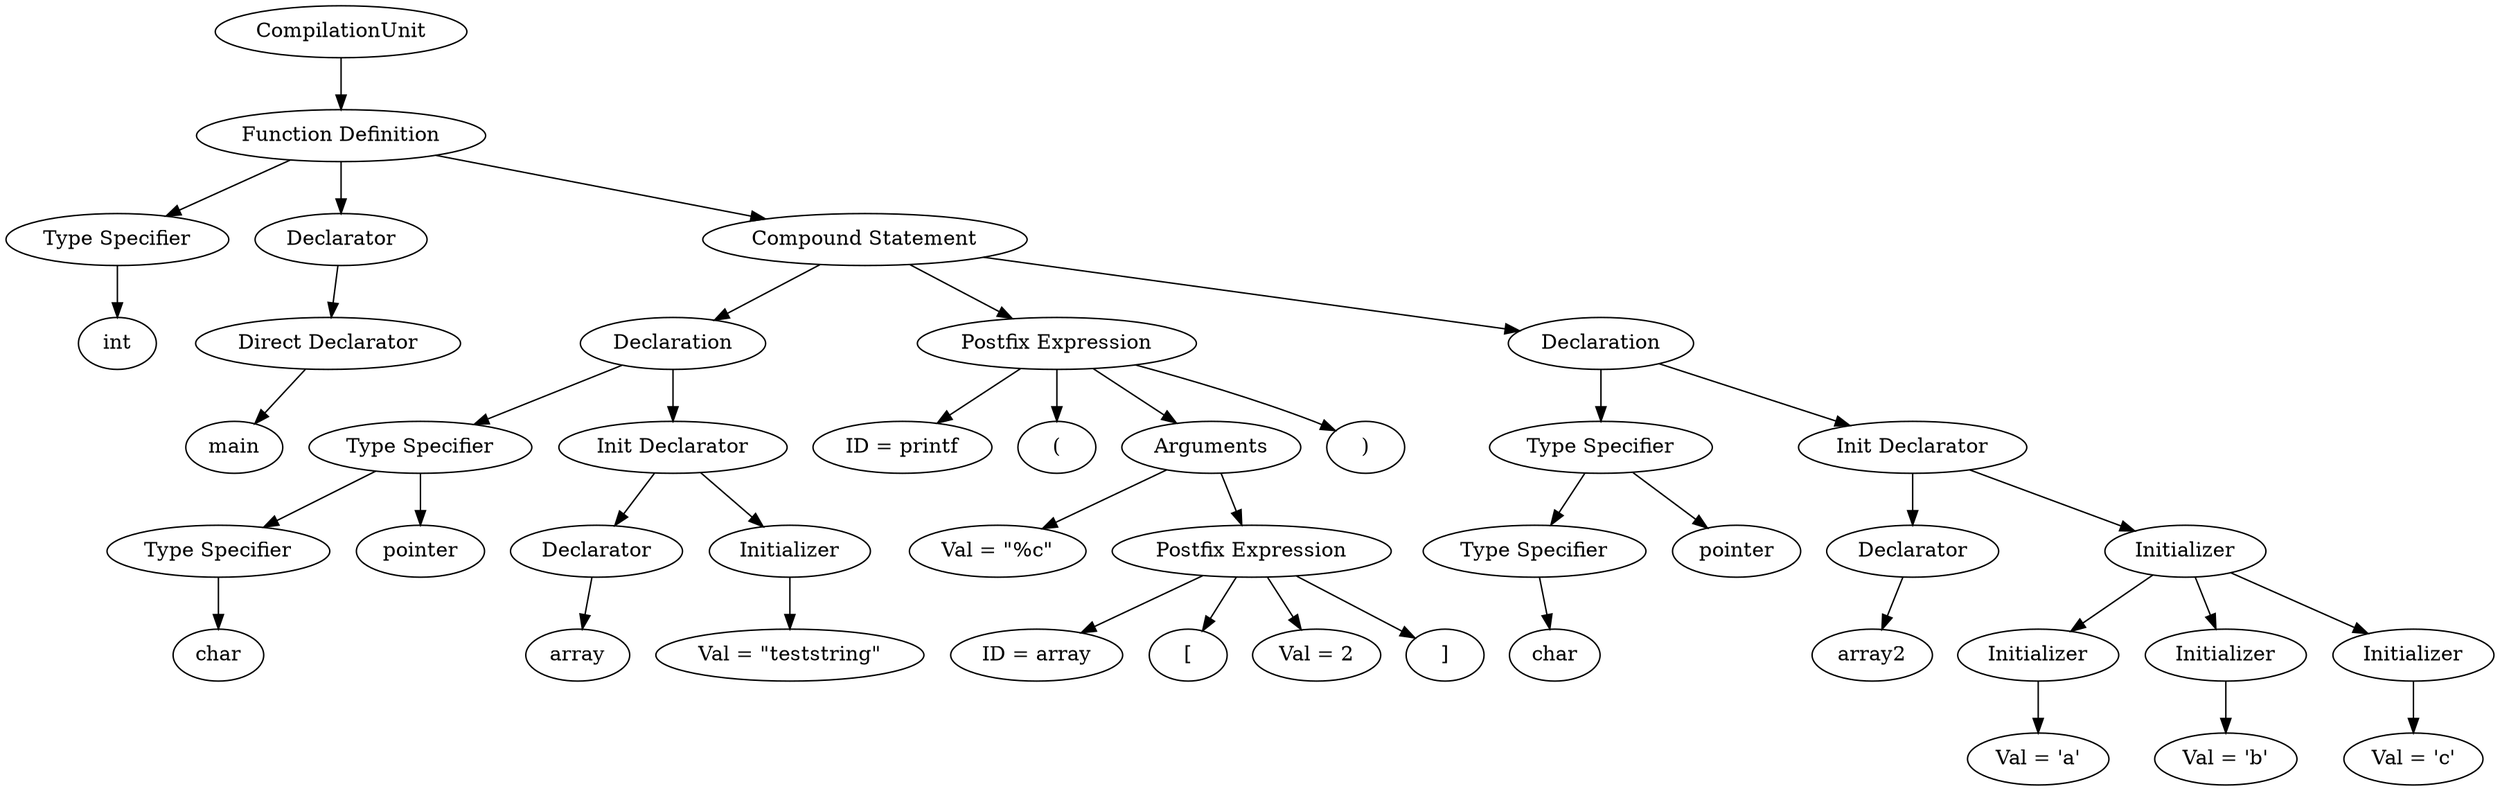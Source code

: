 digraph G {
		Q0[label="CompilationUnit"];
		Q0 -> Q1
		Q1[label="Function Definition"];
		Q1 -> Q2
		Q2[label="Type Specifier"];
		Q2 -> Q3
		Q3[label="int"];
		Q1 -> Q4
		Q4[label="Declarator"];
		Q4 -> Q5
		Q5[label="Direct Declarator"];
		Q5 -> Q6
		Q6[label="main"];
		Q1 -> Q7
		Q7[label="Compound Statement"];
		Q7 -> Q8
		Q8[label="Declaration"];
		Q8 -> Q9
		Q9[label="Type Specifier"];
		Q9 -> Q10
		Q10[label="Type Specifier"];
		Q10 -> Q11
		Q11[label="char"];
		Q9 -> Q12
		Q12[label="pointer"];
		Q8 -> Q13
		Q13[label="Init Declarator"];
		Q13 -> Q14
		Q14[label="Declarator"];
		Q14 -> Q15
		Q15[label="array"];
		Q13 -> Q16
		Q16[label="Initializer"];
		Q16 -> Q17
		Q17[label="Val = \"teststring\""];
		Q7 -> Q18
		Q18[label="Postfix Expression"];
		Q18 -> Q19
		Q19[label="ID = printf"];
		Q18 -> Q20
		Q20[label="("];
		Q18 -> Q21
		Q21[label="Arguments"];
		Q21 -> Q22
		Q22[label="Val = \"%c\""];
		Q21 -> Q23
		Q23[label="Postfix Expression"];
		Q23 -> Q24
		Q24[label="ID = array"];
		Q23 -> Q25
		Q25[label="["];
		Q23 -> Q26
		Q26[label="Val = 2"];
		Q23 -> Q27
		Q27[label="]"];
		Q18 -> Q28
		Q28[label=")"];
		Q7 -> Q29
		Q29[label="Declaration"];
		Q29 -> Q30
		Q30[label="Type Specifier"];
		Q30 -> Q31
		Q31[label="Type Specifier"];
		Q31 -> Q32
		Q32[label="char"];
		Q30 -> Q33
		Q33[label="pointer"];
		Q29 -> Q34
		Q34[label="Init Declarator"];
		Q34 -> Q35
		Q35[label="Declarator"];
		Q35 -> Q36
		Q36[label="array2"];
		Q34 -> Q37
		Q37[label="Initializer"];
		Q37 -> Q38
		Q38[label="Initializer"];
		Q38 -> Q39
		Q39[label="Val = 'a'"];
		Q37 -> Q40
		Q40[label="Initializer"];
		Q40 -> Q41
		Q41[label="Val = 'b'"];
		Q37 -> Q42
		Q42[label="Initializer"];
		Q42 -> Q43
		Q43[label="Val = 'c'"];
		
}